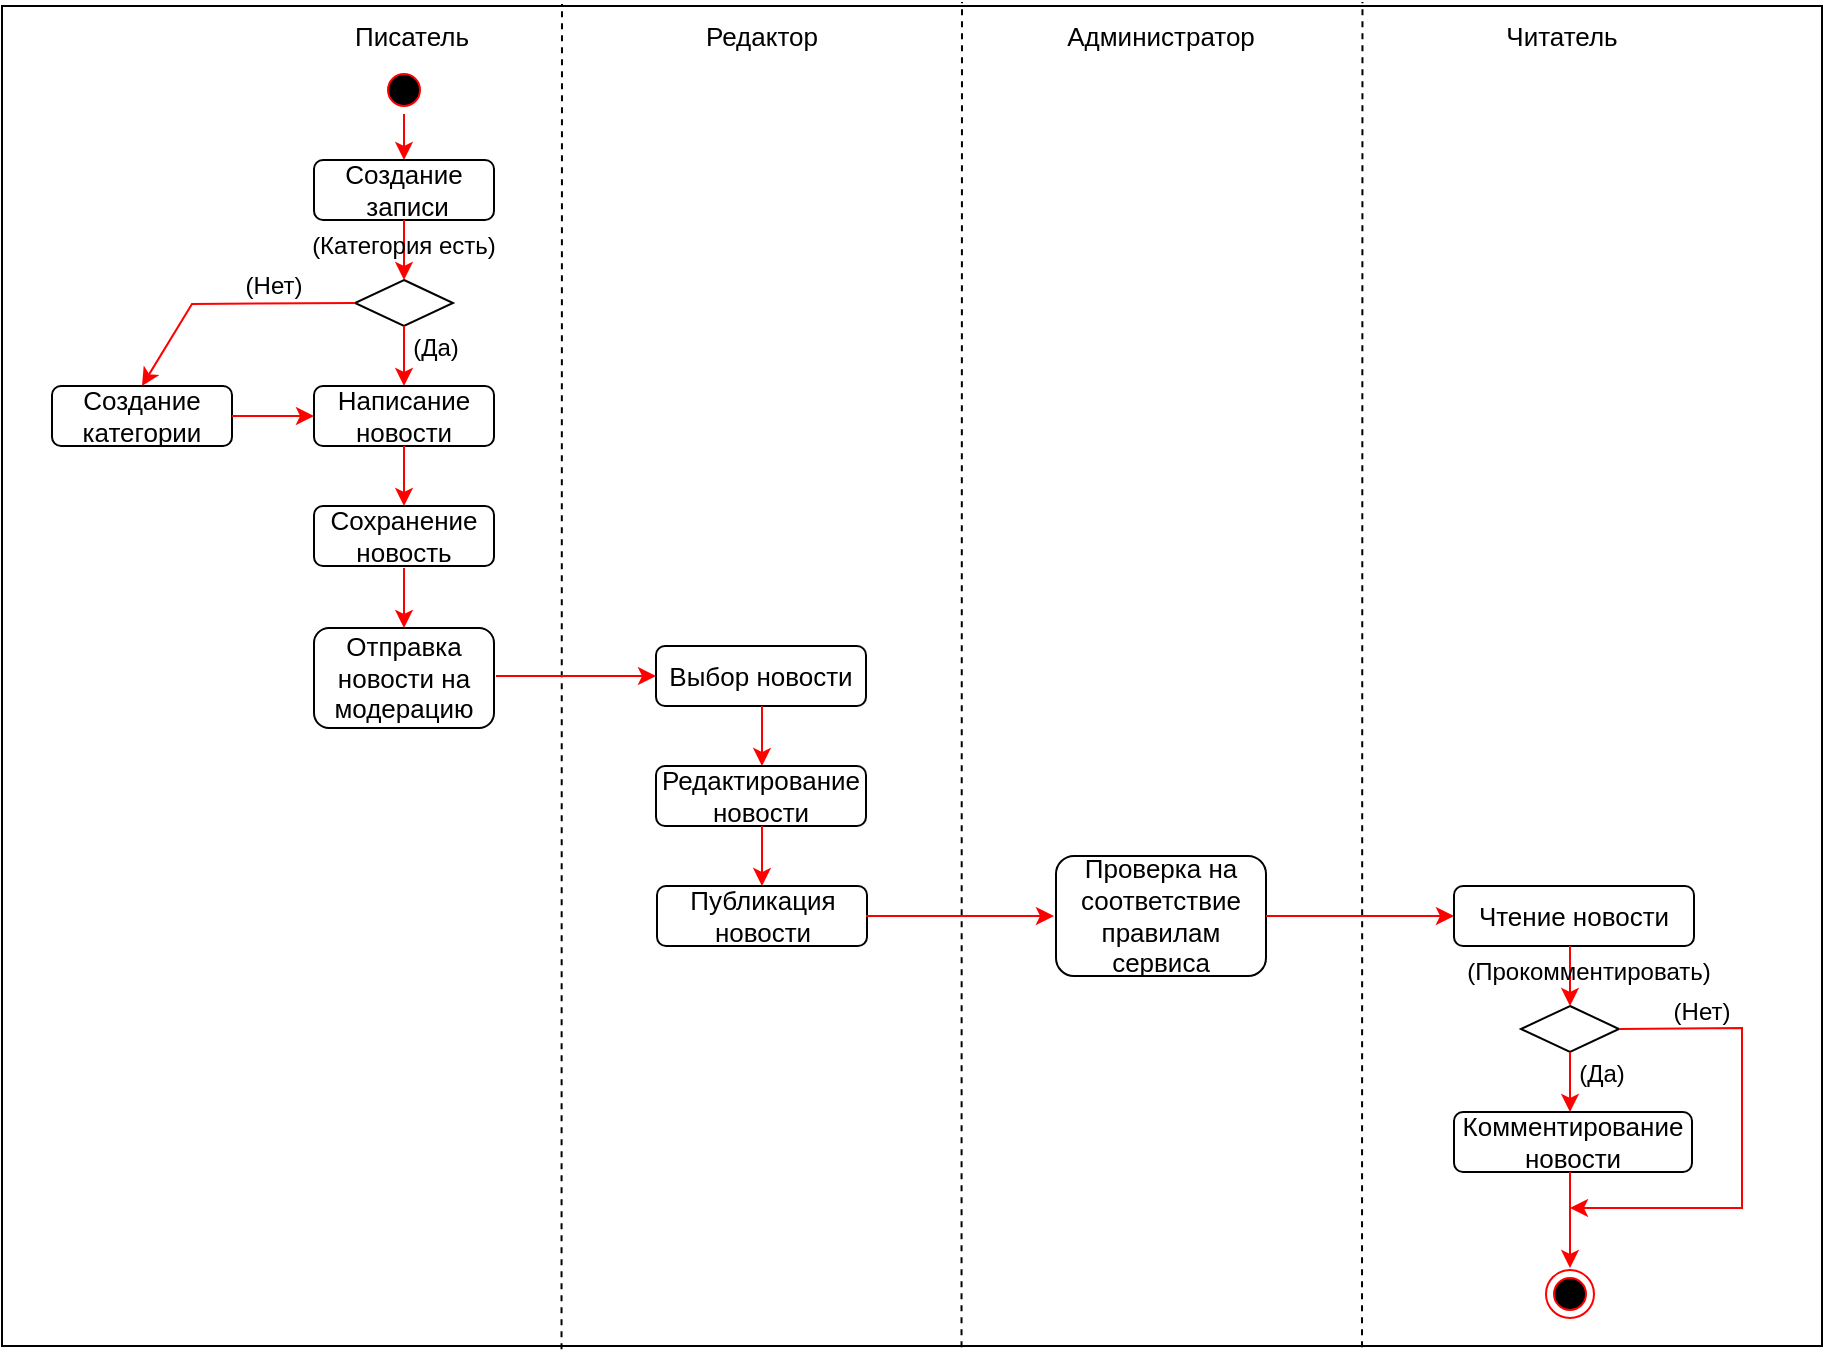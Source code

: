 <mxfile version="20.4.0" type="device"><diagram name="Page-1" id="e7e014a7-5840-1c2e-5031-d8a46d1fe8dd"><mxGraphModel dx="1497" dy="836" grid="1" gridSize="10" guides="1" tooltips="1" connect="1" arrows="1" fold="1" page="1" pageScale="1" pageWidth="1169" pageHeight="826" background="none" math="0" shadow="0"><root><mxCell id="0"/><mxCell id="1" parent="0"/><mxCell id="Fo9Fxp4bXdQrEIhBGxDX-112" value="" style="rounded=0;whiteSpace=wrap;html=1;fontSize=12;fillColor=none;" vertex="1" parent="1"><mxGeometry x="130" y="78" width="910" height="670" as="geometry"/></mxCell><mxCell id="Fo9Fxp4bXdQrEIhBGxDX-42" value="" style="endArrow=none;dashed=1;html=1;rounded=0;exitX=0.227;exitY=1.004;exitDx=0;exitDy=0;exitPerimeter=0;" edge="1" parent="1"><mxGeometry width="50" height="50" relative="1" as="geometry"><mxPoint x="409.76" y="749.68" as="sourcePoint"/><mxPoint x="410" y="77" as="targetPoint"/></mxGeometry></mxCell><mxCell id="Fo9Fxp4bXdQrEIhBGxDX-44" value="" style="endArrow=none;dashed=1;html=1;rounded=0;exitX=0.227;exitY=1.004;exitDx=0;exitDy=0;exitPerimeter=0;" edge="1" parent="1"><mxGeometry width="50" height="50" relative="1" as="geometry"><mxPoint x="609.76" y="748.68" as="sourcePoint"/><mxPoint x="610" y="76" as="targetPoint"/></mxGeometry></mxCell><mxCell id="Fo9Fxp4bXdQrEIhBGxDX-45" value="" style="endArrow=none;dashed=1;html=1;rounded=0;exitX=0.227;exitY=1.004;exitDx=0;exitDy=0;exitPerimeter=0;" edge="1" parent="1"><mxGeometry width="50" height="50" relative="1" as="geometry"><mxPoint x="810.0" y="748.68" as="sourcePoint"/><mxPoint x="810.24" y="76" as="targetPoint"/></mxGeometry></mxCell><mxCell id="Fo9Fxp4bXdQrEIhBGxDX-46" value="Писатель" style="text;html=1;strokeColor=none;fillColor=none;align=center;verticalAlign=middle;whiteSpace=wrap;rounded=0;fontSize=13;" vertex="1" parent="1"><mxGeometry x="305" y="78" width="60" height="30" as="geometry"/></mxCell><mxCell id="Fo9Fxp4bXdQrEIhBGxDX-47" value="Редактор" style="text;html=1;strokeColor=none;fillColor=none;align=center;verticalAlign=middle;whiteSpace=wrap;rounded=0;fontSize=13;" vertex="1" parent="1"><mxGeometry x="480" y="78" width="60" height="30" as="geometry"/></mxCell><mxCell id="Fo9Fxp4bXdQrEIhBGxDX-48" value="Администратор" style="text;html=1;strokeColor=none;fillColor=none;align=center;verticalAlign=middle;whiteSpace=wrap;rounded=0;fontSize=13;" vertex="1" parent="1"><mxGeometry x="662" y="78" width="95" height="30" as="geometry"/></mxCell><mxCell id="Fo9Fxp4bXdQrEIhBGxDX-49" value="Читатель" style="text;html=1;strokeColor=none;fillColor=none;align=center;verticalAlign=middle;whiteSpace=wrap;rounded=0;fontSize=13;" vertex="1" parent="1"><mxGeometry x="880" y="78" width="60" height="30" as="geometry"/></mxCell><mxCell id="Fo9Fxp4bXdQrEIhBGxDX-53" value="" style="ellipse;html=1;shape=startState;fillColor=#000000;strokeColor=#ff0000;fontSize=13;" vertex="1" parent="1"><mxGeometry x="319" y="108" width="24" height="24" as="geometry"/></mxCell><mxCell id="Fo9Fxp4bXdQrEIhBGxDX-56" value="" style="endArrow=classic;html=1;rounded=0;fontSize=13;fillColor=#f8cecc;strokeColor=#FF0000;entryX=0.5;entryY=0;entryDx=0;entryDy=0;" edge="1" parent="1" target="Fo9Fxp4bXdQrEIhBGxDX-57"><mxGeometry width="50" height="50" relative="1" as="geometry"><mxPoint x="331" y="132" as="sourcePoint"/><mxPoint x="331.47" y="152" as="targetPoint"/></mxGeometry></mxCell><mxCell id="Fo9Fxp4bXdQrEIhBGxDX-57" value="Создание&lt;br&gt;&amp;nbsp;записи" style="rounded=1;whiteSpace=wrap;html=1;fontSize=13;fillColor=none;" vertex="1" parent="1"><mxGeometry x="286" y="155" width="90" height="30" as="geometry"/></mxCell><mxCell id="Fo9Fxp4bXdQrEIhBGxDX-58" value="" style="rhombus;whiteSpace=wrap;html=1;fontSize=13;fillColor=none;" vertex="1" parent="1"><mxGeometry x="306.5" y="215" width="49" height="23" as="geometry"/></mxCell><mxCell id="Fo9Fxp4bXdQrEIhBGxDX-60" value="" style="endArrow=classic;html=1;rounded=0;fontSize=13;fillColor=#f8cecc;strokeColor=#FF0000;entryX=0.5;entryY=0;entryDx=0;entryDy=0;exitX=0.5;exitY=1;exitDx=0;exitDy=0;" edge="1" parent="1" source="Fo9Fxp4bXdQrEIhBGxDX-57" target="Fo9Fxp4bXdQrEIhBGxDX-58"><mxGeometry width="50" height="50" relative="1" as="geometry"><mxPoint x="331" y="185" as="sourcePoint"/><mxPoint x="331" y="205" as="targetPoint"/></mxGeometry></mxCell><mxCell id="Fo9Fxp4bXdQrEIhBGxDX-61" value="(Категория есть)" style="text;html=1;strokeColor=none;fillColor=none;align=center;verticalAlign=middle;whiteSpace=wrap;rounded=0;fontSize=12;" vertex="1" parent="1"><mxGeometry x="276" y="186" width="110" height="23" as="geometry"/></mxCell><mxCell id="Fo9Fxp4bXdQrEIhBGxDX-66" value="" style="endArrow=classic;html=1;rounded=0;strokeColor=#FF0000;fontSize=12;exitX=0;exitY=0.5;exitDx=0;exitDy=0;entryX=0.5;entryY=0;entryDx=0;entryDy=0;" edge="1" parent="1" source="Fo9Fxp4bXdQrEIhBGxDX-58" target="Fo9Fxp4bXdQrEIhBGxDX-71"><mxGeometry width="50" height="50" relative="1" as="geometry"><mxPoint x="255" y="268" as="sourcePoint"/><mxPoint x="255" y="268" as="targetPoint"/><Array as="points"><mxPoint x="225" y="227"/></Array></mxGeometry></mxCell><mxCell id="Fo9Fxp4bXdQrEIhBGxDX-67" value="(Нет)" style="text;html=1;strokeColor=none;fillColor=none;align=center;verticalAlign=middle;whiteSpace=wrap;rounded=0;fontSize=12;" vertex="1" parent="1"><mxGeometry x="236" y="203" width="60" height="30" as="geometry"/></mxCell><mxCell id="Fo9Fxp4bXdQrEIhBGxDX-69" value="" style="endArrow=classic;html=1;rounded=0;strokeColor=#FF0000;fontSize=12;exitX=0.5;exitY=1;exitDx=0;exitDy=0;" edge="1" parent="1" source="Fo9Fxp4bXdQrEIhBGxDX-58"><mxGeometry width="50" height="50" relative="1" as="geometry"><mxPoint x="330" y="238" as="sourcePoint"/><mxPoint x="331" y="268" as="targetPoint"/></mxGeometry></mxCell><mxCell id="Fo9Fxp4bXdQrEIhBGxDX-70" value="(Да)" style="text;html=1;strokeColor=none;fillColor=none;align=center;verticalAlign=middle;whiteSpace=wrap;rounded=0;fontSize=12;" vertex="1" parent="1"><mxGeometry x="317" y="234" width="60" height="30" as="geometry"/></mxCell><mxCell id="Fo9Fxp4bXdQrEIhBGxDX-71" value="Создание категории" style="rounded=1;whiteSpace=wrap;html=1;fontSize=13;fillColor=none;" vertex="1" parent="1"><mxGeometry x="155" y="268" width="90" height="30" as="geometry"/></mxCell><mxCell id="Fo9Fxp4bXdQrEIhBGxDX-72" value="Написание новости" style="rounded=1;whiteSpace=wrap;html=1;fontSize=13;fillColor=none;" vertex="1" parent="1"><mxGeometry x="286" y="268" width="90" height="30" as="geometry"/></mxCell><mxCell id="Fo9Fxp4bXdQrEIhBGxDX-74" value="" style="endArrow=classic;html=1;rounded=0;strokeColor=#FF0000;fontSize=12;exitX=1;exitY=0.5;exitDx=0;exitDy=0;entryX=0;entryY=0.5;entryDx=0;entryDy=0;" edge="1" parent="1" source="Fo9Fxp4bXdQrEIhBGxDX-71" target="Fo9Fxp4bXdQrEIhBGxDX-72"><mxGeometry width="50" height="50" relative="1" as="geometry"><mxPoint x="685" y="378" as="sourcePoint"/><mxPoint x="735" y="328" as="targetPoint"/></mxGeometry></mxCell><mxCell id="Fo9Fxp4bXdQrEIhBGxDX-75" value="" style="endArrow=classic;html=1;rounded=0;strokeColor=#FF0000;fontSize=12;" edge="1" parent="1"><mxGeometry width="50" height="50" relative="1" as="geometry"><mxPoint x="331" y="298" as="sourcePoint"/><mxPoint x="331" y="328" as="targetPoint"/></mxGeometry></mxCell><mxCell id="Fo9Fxp4bXdQrEIhBGxDX-76" value="Отправка новости на модерацию" style="rounded=1;whiteSpace=wrap;html=1;fontSize=13;fillColor=none;" vertex="1" parent="1"><mxGeometry x="286" y="389" width="90" height="50" as="geometry"/></mxCell><mxCell id="Fo9Fxp4bXdQrEIhBGxDX-78" value="Сохранение новость" style="rounded=1;whiteSpace=wrap;html=1;fontSize=13;fillColor=none;" vertex="1" parent="1"><mxGeometry x="286" y="328" width="90" height="30" as="geometry"/></mxCell><mxCell id="Fo9Fxp4bXdQrEIhBGxDX-79" value="" style="endArrow=classic;html=1;rounded=0;strokeColor=#FF0000;fontSize=12;" edge="1" parent="1"><mxGeometry width="50" height="50" relative="1" as="geometry"><mxPoint x="331" y="359" as="sourcePoint"/><mxPoint x="331" y="389" as="targetPoint"/></mxGeometry></mxCell><mxCell id="Fo9Fxp4bXdQrEIhBGxDX-81" value="Выбор новости" style="rounded=1;whiteSpace=wrap;html=1;fontSize=13;fillColor=none;" vertex="1" parent="1"><mxGeometry x="457" y="398" width="105" height="30" as="geometry"/></mxCell><mxCell id="Fo9Fxp4bXdQrEIhBGxDX-82" value="" style="endArrow=classic;html=1;rounded=0;strokeColor=#FF0000;fontSize=12;" edge="1" parent="1"><mxGeometry width="50" height="50" relative="1" as="geometry"><mxPoint x="510" y="428" as="sourcePoint"/><mxPoint x="510" y="458" as="targetPoint"/></mxGeometry></mxCell><mxCell id="Fo9Fxp4bXdQrEIhBGxDX-83" value="Редактирование&lt;br&gt;новости" style="rounded=1;whiteSpace=wrap;html=1;fontSize=13;fillColor=none;" vertex="1" parent="1"><mxGeometry x="457" y="458" width="105" height="30" as="geometry"/></mxCell><mxCell id="Fo9Fxp4bXdQrEIhBGxDX-84" value="" style="endArrow=classic;html=1;rounded=0;strokeColor=#FF0000;fontSize=12;" edge="1" parent="1"><mxGeometry width="50" height="50" relative="1" as="geometry"><mxPoint x="510" y="488" as="sourcePoint"/><mxPoint x="510" y="518" as="targetPoint"/></mxGeometry></mxCell><mxCell id="Fo9Fxp4bXdQrEIhBGxDX-85" value="Публикация новости" style="rounded=1;whiteSpace=wrap;html=1;fontSize=13;fillColor=none;" vertex="1" parent="1"><mxGeometry x="457.5" y="518" width="105" height="30" as="geometry"/></mxCell><mxCell id="Fo9Fxp4bXdQrEIhBGxDX-77" value="" style="endArrow=classic;html=1;rounded=0;strokeColor=#FF0000;fontSize=12;entryX=0;entryY=0.5;entryDx=0;entryDy=0;" edge="1" parent="1" target="Fo9Fxp4bXdQrEIhBGxDX-81"><mxGeometry width="50" height="50" relative="1" as="geometry"><mxPoint x="377" y="413" as="sourcePoint"/><mxPoint x="440" y="428" as="targetPoint"/></mxGeometry></mxCell><mxCell id="Fo9Fxp4bXdQrEIhBGxDX-87" value="" style="endArrow=classic;html=1;rounded=0;strokeColor=#FF0000;fontSize=12;" edge="1" parent="1"><mxGeometry width="50" height="50" relative="1" as="geometry"><mxPoint x="562" y="533" as="sourcePoint"/><mxPoint x="656" y="533" as="targetPoint"/></mxGeometry></mxCell><mxCell id="Fo9Fxp4bXdQrEIhBGxDX-89" value="Проверка на соответствие правилам сервиса" style="rounded=1;whiteSpace=wrap;html=1;fontSize=13;fillColor=none;" vertex="1" parent="1"><mxGeometry x="657" y="503" width="105" height="60" as="geometry"/></mxCell><mxCell id="Fo9Fxp4bXdQrEIhBGxDX-90" value="" style="endArrow=classic;html=1;rounded=0;strokeColor=#FF0000;fontSize=12;exitX=1;exitY=0.5;exitDx=0;exitDy=0;" edge="1" parent="1" source="Fo9Fxp4bXdQrEIhBGxDX-89"><mxGeometry width="50" height="50" relative="1" as="geometry"><mxPoint x="840" y="553" as="sourcePoint"/><mxPoint x="856" y="533" as="targetPoint"/></mxGeometry></mxCell><mxCell id="Fo9Fxp4bXdQrEIhBGxDX-91" value="Чтение новости" style="rounded=1;whiteSpace=wrap;html=1;fontSize=13;fillColor=none;" vertex="1" parent="1"><mxGeometry x="856" y="518" width="120" height="30" as="geometry"/></mxCell><mxCell id="Fo9Fxp4bXdQrEIhBGxDX-97" value="" style="ellipse;html=1;shape=endState;fillColor=#000000;strokeColor=#ff0000;fontSize=12;" vertex="1" parent="1"><mxGeometry x="902" y="710" width="24" height="24" as="geometry"/></mxCell><mxCell id="Fo9Fxp4bXdQrEIhBGxDX-99" value="" style="rhombus;whiteSpace=wrap;html=1;fontSize=13;fillColor=none;" vertex="1" parent="1"><mxGeometry x="889.5" y="578" width="49" height="23" as="geometry"/></mxCell><mxCell id="Fo9Fxp4bXdQrEIhBGxDX-100" value="" style="endArrow=classic;html=1;rounded=0;fontSize=13;fillColor=#f8cecc;strokeColor=#FF0000;entryX=0.5;entryY=0;entryDx=0;entryDy=0;exitX=0.5;exitY=1;exitDx=0;exitDy=0;" edge="1" parent="1" target="Fo9Fxp4bXdQrEIhBGxDX-99"><mxGeometry width="50" height="50" relative="1" as="geometry"><mxPoint x="914" y="548" as="sourcePoint"/><mxPoint x="914" y="568" as="targetPoint"/></mxGeometry></mxCell><mxCell id="Fo9Fxp4bXdQrEIhBGxDX-101" value="(Прокомментировать)" style="text;html=1;strokeColor=none;fillColor=none;align=center;verticalAlign=middle;whiteSpace=wrap;rounded=0;fontSize=12;" vertex="1" parent="1"><mxGeometry x="859" y="549" width="129" height="23" as="geometry"/></mxCell><mxCell id="Fo9Fxp4bXdQrEIhBGxDX-103" value="(Нет)" style="text;html=1;strokeColor=none;fillColor=none;align=center;verticalAlign=middle;whiteSpace=wrap;rounded=0;fontSize=12;" vertex="1" parent="1"><mxGeometry x="950" y="566" width="60" height="30" as="geometry"/></mxCell><mxCell id="Fo9Fxp4bXdQrEIhBGxDX-104" value="" style="endArrow=classic;html=1;rounded=0;strokeColor=#FF0000;fontSize=12;exitX=0.5;exitY=1;exitDx=0;exitDy=0;" edge="1" parent="1" source="Fo9Fxp4bXdQrEIhBGxDX-99"><mxGeometry width="50" height="50" relative="1" as="geometry"><mxPoint x="913" y="601" as="sourcePoint"/><mxPoint x="914" y="631" as="targetPoint"/></mxGeometry></mxCell><mxCell id="Fo9Fxp4bXdQrEIhBGxDX-105" value="(Да)" style="text;html=1;strokeColor=none;fillColor=none;align=center;verticalAlign=middle;whiteSpace=wrap;rounded=0;fontSize=12;" vertex="1" parent="1"><mxGeometry x="900" y="597" width="60" height="30" as="geometry"/></mxCell><mxCell id="Fo9Fxp4bXdQrEIhBGxDX-107" value="Комментирование новости" style="rounded=1;whiteSpace=wrap;html=1;fontSize=13;fillColor=none;" vertex="1" parent="1"><mxGeometry x="856" y="631" width="119" height="30" as="geometry"/></mxCell><mxCell id="Fo9Fxp4bXdQrEIhBGxDX-109" value="" style="endArrow=classic;html=1;rounded=0;strokeColor=#FF0000;fontSize=12;" edge="1" parent="1"><mxGeometry width="50" height="50" relative="1" as="geometry"><mxPoint x="914" y="661" as="sourcePoint"/><mxPoint x="914" y="709" as="targetPoint"/></mxGeometry></mxCell><mxCell id="Fo9Fxp4bXdQrEIhBGxDX-110" value="" style="endArrow=classic;html=1;rounded=0;strokeColor=#FF0000;fontSize=12;exitX=1;exitY=0.5;exitDx=0;exitDy=0;" edge="1" parent="1" source="Fo9Fxp4bXdQrEIhBGxDX-99"><mxGeometry width="50" height="50" relative="1" as="geometry"><mxPoint x="1003" y="599" as="sourcePoint"/><mxPoint x="914" y="679" as="targetPoint"/><Array as="points"><mxPoint x="1000" y="589"/><mxPoint x="1000" y="679"/></Array></mxGeometry></mxCell></root></mxGraphModel></diagram></mxfile>